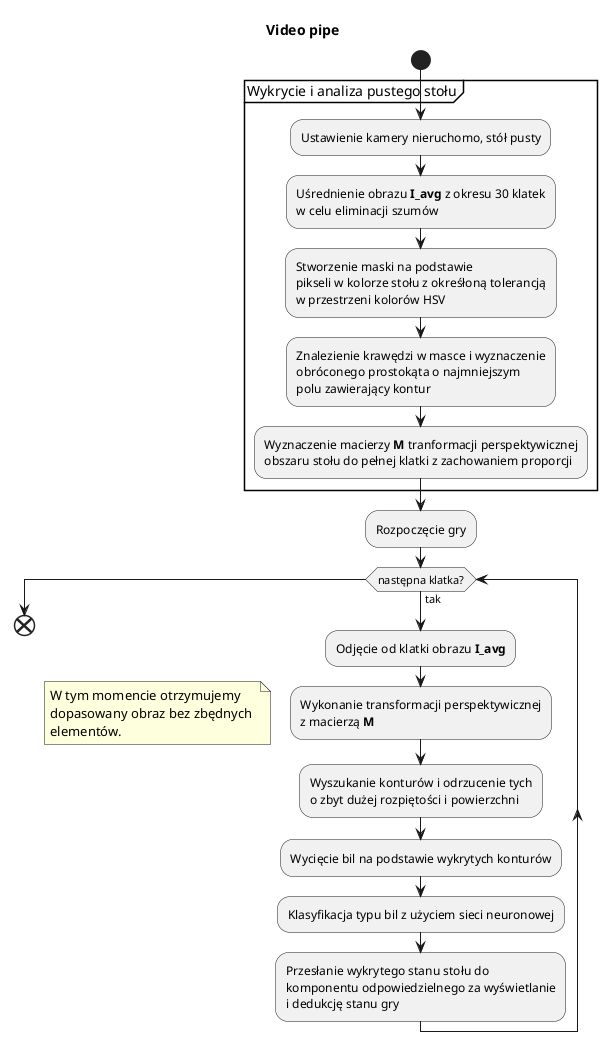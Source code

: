 @startuml video_pipe
title Video pipe
start 
partition "Wykrycie i analiza pustego stołu" {
:Ustawienie kamery nieruchomo, stół pusty;

:Uśrednienie obrazu <b>I_avg</b> z okresu 30 klatek
w celu eliminacji szumów;

:Stworzenie maski na podstawie
pikseli w kolorze stołu z okreśłoną tolerancją
w przestrzeni kolorów HSV;

:Znalezienie krawędzi w masce i wyznaczenie
obróconego prostokąta o najmniejszym
polu zawierający kontur;

:Wyznaczenie macierzy <b>M</b> tranformacji perspektywicznej
obszaru stołu do pełnej klatki z zachowaniem proporcji;
}

:Rozpoczęcie gry;

while (następna klatka?) is (tak)
  :Odjęcie od klatki obrazu <b>I_avg</b>;
  :Wykonanie transformacji perspektywicznej
  z macierzą <b>M</b>;
  floating note left: W tym momencie otrzymujemy\ndopasowany obraz bez zbędnych \nelementów.
  :Wyszukanie konturów i odrzucenie tych
  o zbyt dużej rozpiętości i powierzchni;
  :Wycięcie bil na podstawie wykrytych konturów;
  :Klasyfikacja typu bil z użyciem sieci neuronowej;
  :Przesłanie wykrytego stanu stołu do
  komponentu odpowiedzielnego za wyświetlanie
  i dedukcję stanu gry;
endwhile

end

@enduml
